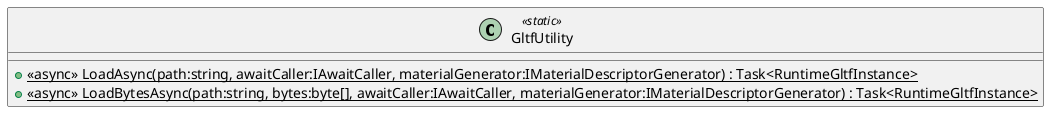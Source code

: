 @startuml
class GltfUtility <<static>> {
    + {static} <<async>> LoadAsync(path:string, awaitCaller:IAwaitCaller, materialGenerator:IMaterialDescriptorGenerator) : Task<RuntimeGltfInstance>
    + {static} <<async>> LoadBytesAsync(path:string, bytes:byte[], awaitCaller:IAwaitCaller, materialGenerator:IMaterialDescriptorGenerator) : Task<RuntimeGltfInstance>
}
@enduml
